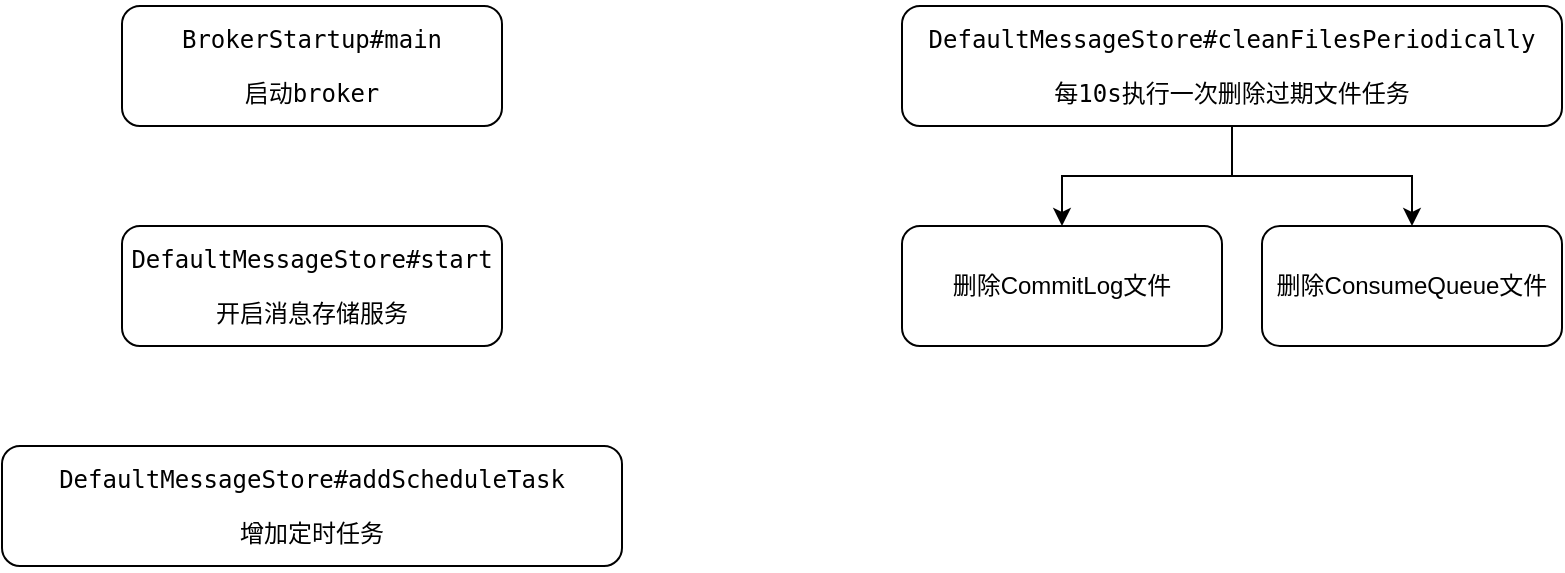 <mxfile version="14.6.13" type="github">
  <diagram id="D12E4mVAnuFyWlwLox0A" name="Page-1">
    <mxGraphModel dx="946" dy="536" grid="1" gridSize="10" guides="1" tooltips="1" connect="1" arrows="1" fold="1" page="1" pageScale="1" pageWidth="827" pageHeight="1169" math="0" shadow="0">
      <root>
        <mxCell id="0" />
        <mxCell id="1" parent="0" />
        <mxCell id="DLKnScQ4QhIhd7dRuRl--1" value="&lt;pre&gt;BrokerStartup#main&lt;/pre&gt;&lt;pre&gt;启动broker&lt;/pre&gt;" style="rounded=1;whiteSpace=wrap;html=1;" vertex="1" parent="1">
          <mxGeometry x="250" y="160" width="190" height="60" as="geometry" />
        </mxCell>
        <mxCell id="DLKnScQ4QhIhd7dRuRl--2" value="&lt;pre&gt;DefaultMessageStore#start&lt;/pre&gt;&lt;pre&gt;开启消息存储服务&lt;/pre&gt;" style="rounded=1;whiteSpace=wrap;html=1;" vertex="1" parent="1">
          <mxGeometry x="250" y="270" width="190" height="60" as="geometry" />
        </mxCell>
        <mxCell id="DLKnScQ4QhIhd7dRuRl--3" value="&lt;pre&gt;DefaultMessageStore#addScheduleTask&lt;br&gt;&lt;/pre&gt;&lt;pre&gt;增加定时任务&lt;/pre&gt;" style="rounded=1;whiteSpace=wrap;html=1;" vertex="1" parent="1">
          <mxGeometry x="190" y="380" width="310" height="60" as="geometry" />
        </mxCell>
        <mxCell id="DLKnScQ4QhIhd7dRuRl--7" style="edgeStyle=orthogonalEdgeStyle;rounded=0;orthogonalLoop=1;jettySize=auto;html=1;exitX=0.5;exitY=1;exitDx=0;exitDy=0;entryX=0.5;entryY=0;entryDx=0;entryDy=0;" edge="1" parent="1" source="DLKnScQ4QhIhd7dRuRl--4" target="DLKnScQ4QhIhd7dRuRl--5">
          <mxGeometry relative="1" as="geometry" />
        </mxCell>
        <mxCell id="DLKnScQ4QhIhd7dRuRl--8" style="edgeStyle=orthogonalEdgeStyle;rounded=0;orthogonalLoop=1;jettySize=auto;html=1;exitX=0.5;exitY=1;exitDx=0;exitDy=0;entryX=0.5;entryY=0;entryDx=0;entryDy=0;" edge="1" parent="1" source="DLKnScQ4QhIhd7dRuRl--4" target="DLKnScQ4QhIhd7dRuRl--6">
          <mxGeometry relative="1" as="geometry" />
        </mxCell>
        <mxCell id="DLKnScQ4QhIhd7dRuRl--4" value="&lt;pre&gt;DefaultMessageStore#cleanFilesPeriodically&lt;br&gt;&lt;/pre&gt;&lt;pre&gt;每10s执行一次删除过期文件任务&lt;/pre&gt;" style="rounded=1;whiteSpace=wrap;html=1;" vertex="1" parent="1">
          <mxGeometry x="640" y="160" width="330" height="60" as="geometry" />
        </mxCell>
        <mxCell id="DLKnScQ4QhIhd7dRuRl--5" value="删除CommitLog文件" style="rounded=1;whiteSpace=wrap;html=1;" vertex="1" parent="1">
          <mxGeometry x="640" y="270" width="160" height="60" as="geometry" />
        </mxCell>
        <mxCell id="DLKnScQ4QhIhd7dRuRl--6" value="删除ConsumeQueue文件" style="rounded=1;whiteSpace=wrap;html=1;" vertex="1" parent="1">
          <mxGeometry x="820" y="270" width="150" height="60" as="geometry" />
        </mxCell>
      </root>
    </mxGraphModel>
  </diagram>
</mxfile>
